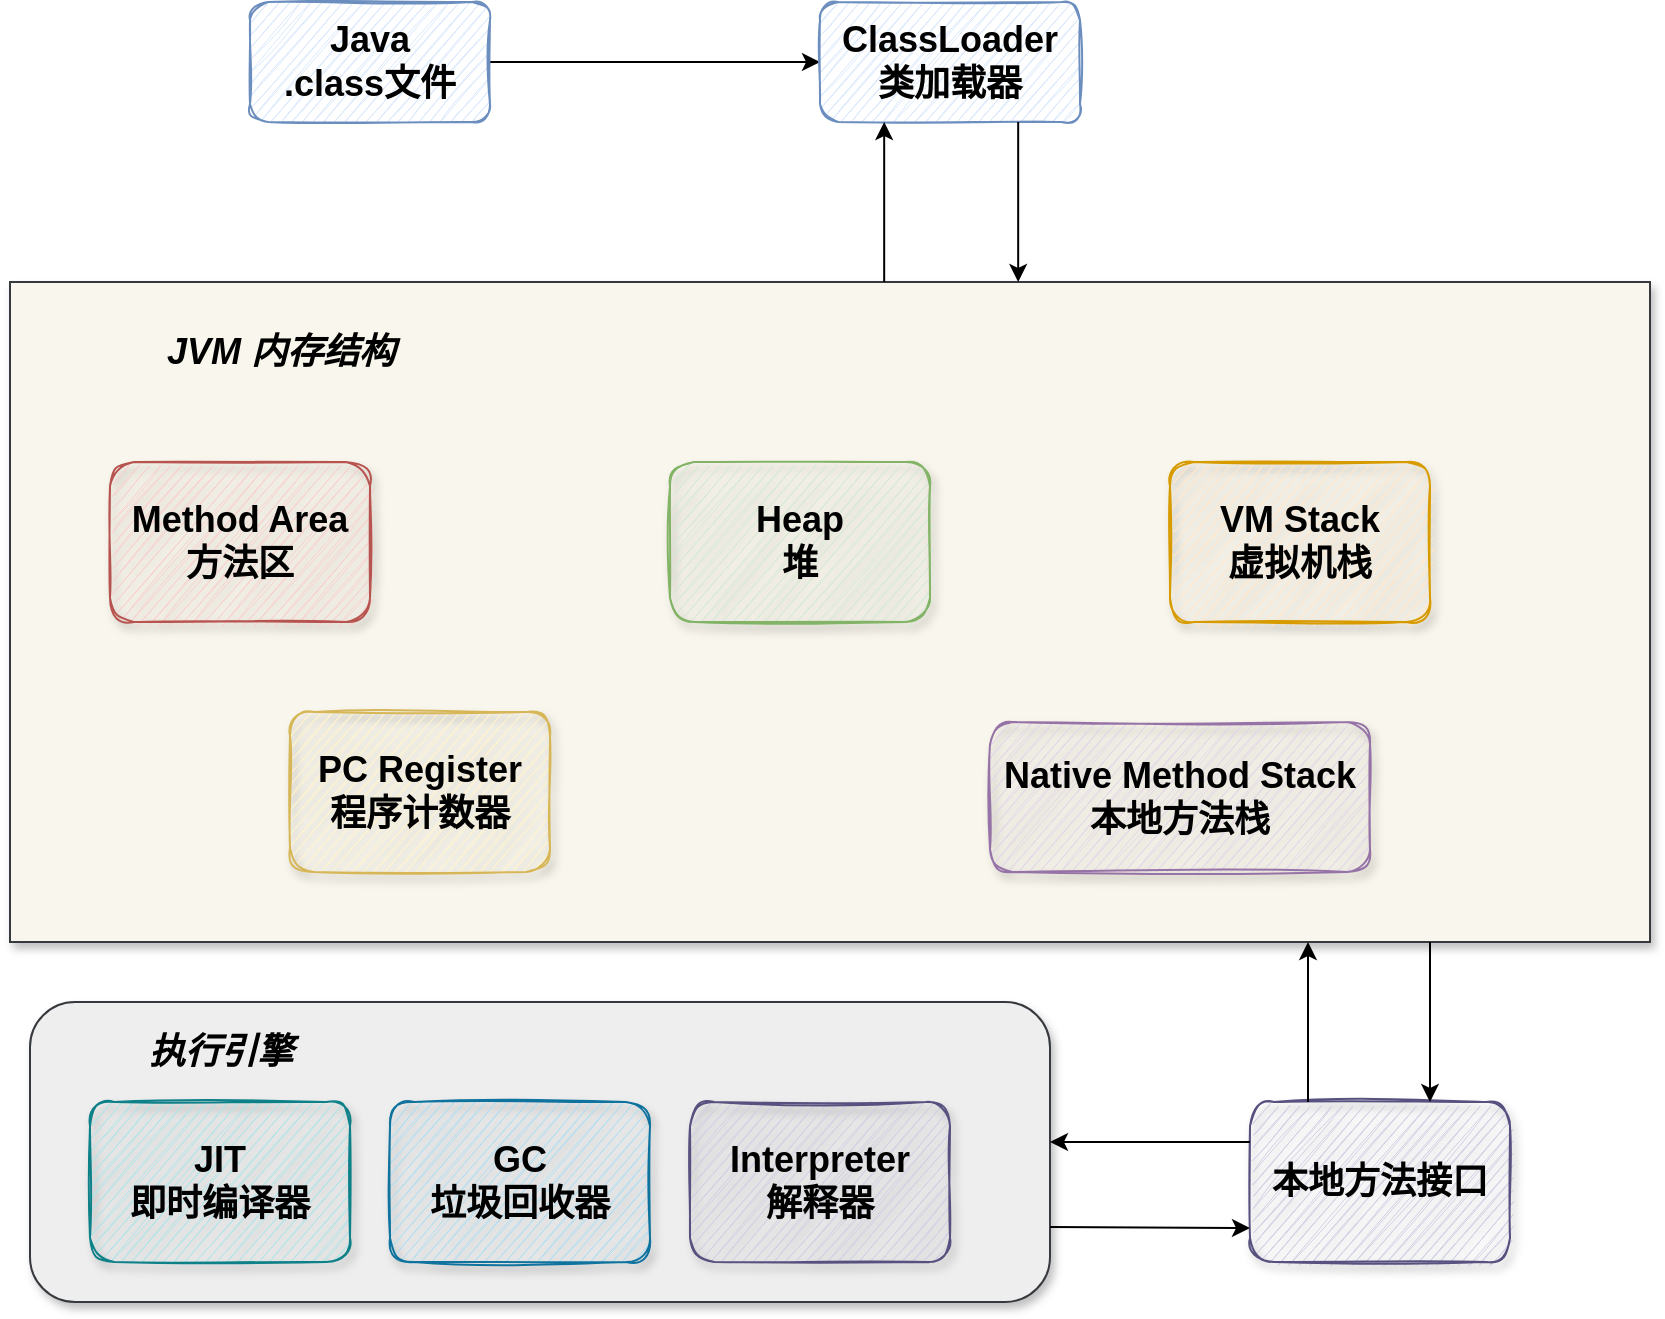<mxfile version="19.0.1" type="github">
  <diagram id="8h3l6JmPsTgKqjKdvGu1" name="Page-1">
    <mxGraphModel dx="2188" dy="1172" grid="1" gridSize="10" guides="1" tooltips="1" connect="1" arrows="1" fold="1" page="1" pageScale="1" pageWidth="2339" pageHeight="3300" math="0" shadow="0">
      <root>
        <mxCell id="0" />
        <mxCell id="1" parent="0" />
        <mxCell id="ZQUlif8Db56IZMJPdO7F-18" style="edgeStyle=orthogonalEdgeStyle;rounded=0;orthogonalLoop=1;jettySize=auto;html=1;fontSize=18;" edge="1" parent="1" source="ZQUlif8Db56IZMJPdO7F-1" target="ZQUlif8Db56IZMJPdO7F-3">
          <mxGeometry relative="1" as="geometry" />
        </mxCell>
        <mxCell id="ZQUlif8Db56IZMJPdO7F-1" value="&lt;b&gt;&lt;font style=&quot;font-size: 18px;&quot;&gt;Java&lt;br&gt;.class文件&lt;/font&gt;&lt;/b&gt;" style="rounded=1;whiteSpace=wrap;html=1;fillColor=#dae8fc;strokeColor=#6c8ebf;sketch=1;" vertex="1" parent="1">
          <mxGeometry x="310" y="80" width="120" height="60" as="geometry" />
        </mxCell>
        <mxCell id="ZQUlif8Db56IZMJPdO7F-3" value="&lt;b&gt;ClassLoader&lt;br&gt;类加载器&lt;/b&gt;" style="rounded=1;whiteSpace=wrap;html=1;sketch=1;fontSize=18;fillColor=#dae8fc;strokeColor=#6c8ebf;" vertex="1" parent="1">
          <mxGeometry x="595" y="80" width="130" height="60" as="geometry" />
        </mxCell>
        <mxCell id="ZQUlif8Db56IZMJPdO7F-5" value="" style="rounded=0;whiteSpace=wrap;html=1;sketch=0;fontSize=18;shadow=1;fillColor=#f9f7ed;strokeColor=#36393d;" vertex="1" parent="1">
          <mxGeometry x="190" y="220" width="820" height="330" as="geometry" />
        </mxCell>
        <mxCell id="ZQUlif8Db56IZMJPdO7F-7" value="&lt;b&gt;Method Area&lt;br&gt;方法区&lt;/b&gt;" style="rounded=1;whiteSpace=wrap;html=1;shadow=1;sketch=1;fontSize=18;fillColor=#f8cecc;strokeColor=#b85450;" vertex="1" parent="1">
          <mxGeometry x="240" y="310" width="130" height="80" as="geometry" />
        </mxCell>
        <mxCell id="ZQUlif8Db56IZMJPdO7F-8" value="&lt;b&gt;Heap&lt;br&gt;堆&lt;/b&gt;" style="rounded=1;whiteSpace=wrap;html=1;shadow=1;sketch=1;fontSize=18;fillColor=#d5e8d4;strokeColor=#82b366;" vertex="1" parent="1">
          <mxGeometry x="520" y="310" width="130" height="80" as="geometry" />
        </mxCell>
        <mxCell id="ZQUlif8Db56IZMJPdO7F-9" value="&lt;b&gt;VM Stack&lt;br&gt;虚拟机栈&lt;/b&gt;" style="rounded=1;whiteSpace=wrap;html=1;shadow=1;sketch=1;fontSize=18;fillColor=#ffe6cc;strokeColor=#d79b00;" vertex="1" parent="1">
          <mxGeometry x="770" y="310" width="130" height="80" as="geometry" />
        </mxCell>
        <mxCell id="ZQUlif8Db56IZMJPdO7F-10" value="&lt;b&gt;Native Method Stack&lt;br&gt;本地方法栈&lt;/b&gt;" style="rounded=1;whiteSpace=wrap;html=1;shadow=1;sketch=1;fontSize=18;fillColor=#e1d5e7;strokeColor=#9673a6;" vertex="1" parent="1">
          <mxGeometry x="680" y="440" width="190" height="75" as="geometry" />
        </mxCell>
        <mxCell id="ZQUlif8Db56IZMJPdO7F-11" value="&lt;b&gt;PC Register&lt;br&gt;程序计数器&lt;/b&gt;" style="rounded=1;whiteSpace=wrap;html=1;shadow=1;sketch=1;fontSize=18;fillColor=#fff2cc;strokeColor=#d6b656;" vertex="1" parent="1">
          <mxGeometry x="330" y="435" width="130" height="80" as="geometry" />
        </mxCell>
        <mxCell id="ZQUlif8Db56IZMJPdO7F-12" value="&lt;b&gt;&lt;i&gt;JVM 内存结构&lt;/i&gt;&lt;/b&gt;" style="text;html=1;align=center;verticalAlign=middle;resizable=0;points=[];autosize=1;strokeColor=none;fillColor=none;fontSize=18;" vertex="1" parent="1">
          <mxGeometry x="260" y="240" width="130" height="30" as="geometry" />
        </mxCell>
        <mxCell id="ZQUlif8Db56IZMJPdO7F-19" value="" style="rounded=1;whiteSpace=wrap;html=1;shadow=1;sketch=0;fontSize=18;fillColor=#eeeeee;strokeColor=#36393d;" vertex="1" parent="1">
          <mxGeometry x="200" y="580" width="510" height="150" as="geometry" />
        </mxCell>
        <mxCell id="ZQUlif8Db56IZMJPdO7F-20" value="&lt;b&gt;JIT&lt;br&gt;即时编译器&lt;/b&gt;" style="rounded=1;whiteSpace=wrap;html=1;shadow=1;sketch=1;fontSize=18;fillColor=#b0e3e6;strokeColor=#0e8088;" vertex="1" parent="1">
          <mxGeometry x="230" y="630" width="130" height="80" as="geometry" />
        </mxCell>
        <mxCell id="ZQUlif8Db56IZMJPdO7F-21" value="&lt;b&gt;GC&lt;br&gt;垃圾回收器&lt;/b&gt;" style="rounded=1;whiteSpace=wrap;html=1;shadow=1;sketch=1;fontSize=18;fillColor=#b1ddf0;strokeColor=#10739e;" vertex="1" parent="1">
          <mxGeometry x="380" y="630" width="130" height="80" as="geometry" />
        </mxCell>
        <mxCell id="ZQUlif8Db56IZMJPdO7F-22" value="&lt;b&gt;Interpreter&lt;br&gt;解释器&lt;/b&gt;" style="rounded=1;whiteSpace=wrap;html=1;shadow=1;sketch=1;fontSize=18;fillColor=#d0cee2;strokeColor=#56517e;" vertex="1" parent="1">
          <mxGeometry x="530" y="630" width="130" height="80" as="geometry" />
        </mxCell>
        <mxCell id="ZQUlif8Db56IZMJPdO7F-24" value="&lt;b&gt;&lt;i&gt;执行引擎&lt;/i&gt;&lt;/b&gt;" style="text;html=1;align=center;verticalAlign=middle;resizable=0;points=[];autosize=1;strokeColor=none;fillColor=none;fontSize=18;" vertex="1" parent="1">
          <mxGeometry x="250" y="590" width="90" height="30" as="geometry" />
        </mxCell>
        <mxCell id="ZQUlif8Db56IZMJPdO7F-25" value="&lt;b&gt;本地方法接口&lt;/b&gt;" style="rounded=1;whiteSpace=wrap;html=1;shadow=1;sketch=1;fontSize=18;fillColor=#d0cee2;strokeColor=#56517e;" vertex="1" parent="1">
          <mxGeometry x="810" y="630" width="130" height="80" as="geometry" />
        </mxCell>
        <mxCell id="ZQUlif8Db56IZMJPdO7F-28" value="" style="endArrow=classic;html=1;rounded=0;fontSize=18;" edge="1" parent="1">
          <mxGeometry width="50" height="50" relative="1" as="geometry">
            <mxPoint x="839" y="630" as="sourcePoint" />
            <mxPoint x="839" y="550" as="targetPoint" />
          </mxGeometry>
        </mxCell>
        <mxCell id="ZQUlif8Db56IZMJPdO7F-29" value="" style="endArrow=none;html=1;rounded=0;fontSize=18;startArrow=classic;startFill=1;endFill=0;" edge="1" parent="1">
          <mxGeometry width="50" height="50" relative="1" as="geometry">
            <mxPoint x="900" y="630" as="sourcePoint" />
            <mxPoint x="900" y="550" as="targetPoint" />
          </mxGeometry>
        </mxCell>
        <mxCell id="ZQUlif8Db56IZMJPdO7F-32" value="" style="endArrow=classic;html=1;rounded=0;fontSize=18;" edge="1" parent="1">
          <mxGeometry width="50" height="50" relative="1" as="geometry">
            <mxPoint x="627.09" y="220" as="sourcePoint" />
            <mxPoint x="627.09" y="140" as="targetPoint" />
          </mxGeometry>
        </mxCell>
        <mxCell id="ZQUlif8Db56IZMJPdO7F-33" value="" style="endArrow=none;html=1;rounded=0;fontSize=18;startArrow=classic;startFill=1;endFill=0;" edge="1" parent="1">
          <mxGeometry width="50" height="50" relative="1" as="geometry">
            <mxPoint x="694.09" y="220" as="sourcePoint" />
            <mxPoint x="694.09" y="140" as="targetPoint" />
          </mxGeometry>
        </mxCell>
        <mxCell id="ZQUlif8Db56IZMJPdO7F-34" value="" style="endArrow=classic;html=1;rounded=0;fontSize=18;exitX=0;exitY=0.25;exitDx=0;exitDy=0;" edge="1" parent="1" source="ZQUlif8Db56IZMJPdO7F-25">
          <mxGeometry width="50" height="50" relative="1" as="geometry">
            <mxPoint x="789" y="650" as="sourcePoint" />
            <mxPoint x="710" y="650" as="targetPoint" />
          </mxGeometry>
        </mxCell>
        <mxCell id="ZQUlif8Db56IZMJPdO7F-35" value="" style="endArrow=none;html=1;rounded=0;fontSize=18;startArrow=classic;startFill=1;endFill=0;entryX=1;entryY=0.75;entryDx=0;entryDy=0;" edge="1" parent="1" target="ZQUlif8Db56IZMJPdO7F-19">
          <mxGeometry width="50" height="50" relative="1" as="geometry">
            <mxPoint x="810" y="693" as="sourcePoint" />
            <mxPoint x="770" y="710" as="targetPoint" />
          </mxGeometry>
        </mxCell>
      </root>
    </mxGraphModel>
  </diagram>
</mxfile>
